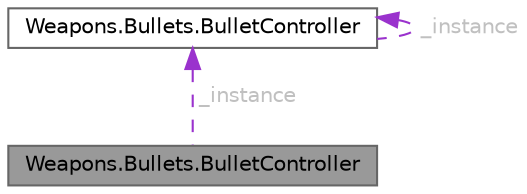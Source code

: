 digraph "Weapons.Bullets.BulletController"
{
 // LATEX_PDF_SIZE
  bgcolor="transparent";
  edge [fontname=Helvetica,fontsize=10,labelfontname=Helvetica,labelfontsize=10];
  node [fontname=Helvetica,fontsize=10,shape=box,height=0.2,width=0.4];
  Node1 [id="Node000001",label="Weapons.Bullets.BulletController",height=0.2,width=0.4,color="gray40", fillcolor="grey60", style="filled", fontcolor="black",tooltip="銃弾を管理"];
  Node2 -> Node1 [id="edge1_Node000001_Node000002",dir="back",color="darkorchid3",style="dashed",tooltip=" ",label=" _instance",fontcolor="grey" ];
  Node2 [id="Node000002",label="Weapons.Bullets.BulletController",height=0.2,width=0.4,color="gray40", fillcolor="white", style="filled",URL="$classWeapons_1_1Bullets_1_1BulletController.html",tooltip="銃弾を管理"];
  Node2 -> Node2 [id="edge2_Node000002_Node000002",dir="back",color="darkorchid3",style="dashed",tooltip=" ",label=" _instance",fontcolor="grey" ];
}
